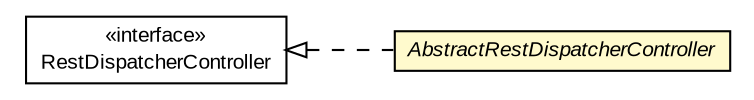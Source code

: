 #!/usr/local/bin/dot
#
# Class diagram 
# Generated by UMLGraph version R5_6-24-gf6e263 (http://www.umlgraph.org/)
#

digraph G {
	edge [fontname="arial",fontsize=10,labelfontname="arial",labelfontsize=10];
	node [fontname="arial",fontsize=10,shape=plaintext];
	nodesep=0.25;
	ranksep=0.5;
	rankdir=LR;
	// com.gwtplatform.dispatch.rest.client.RestDispatcherController
	c99798 [label=<<table title="com.gwtplatform.dispatch.rest.client.RestDispatcherController" border="0" cellborder="1" cellspacing="0" cellpadding="2" port="p" href="./RestDispatcherController.html">
		<tr><td><table border="0" cellspacing="0" cellpadding="1">
<tr><td align="center" balign="center"> &#171;interface&#187; </td></tr>
<tr><td align="center" balign="center"> RestDispatcherController </td></tr>
		</table></td></tr>
		</table>>, URL="./RestDispatcherController.html", fontname="arial", fontcolor="black", fontsize=10.0];
	// com.gwtplatform.dispatch.rest.client.AbstractRestDispatcherController
	c99815 [label=<<table title="com.gwtplatform.dispatch.rest.client.AbstractRestDispatcherController" border="0" cellborder="1" cellspacing="0" cellpadding="2" port="p" bgcolor="lemonChiffon" href="./AbstractRestDispatcherController.html">
		<tr><td><table border="0" cellspacing="0" cellpadding="1">
<tr><td align="center" balign="center"><font face="arial italic"> AbstractRestDispatcherController </font></td></tr>
		</table></td></tr>
		</table>>, URL="./AbstractRestDispatcherController.html", fontname="arial", fontcolor="black", fontsize=10.0];
	//com.gwtplatform.dispatch.rest.client.AbstractRestDispatcherController implements com.gwtplatform.dispatch.rest.client.RestDispatcherController
	c99798:p -> c99815:p [dir=back,arrowtail=empty,style=dashed];
}

